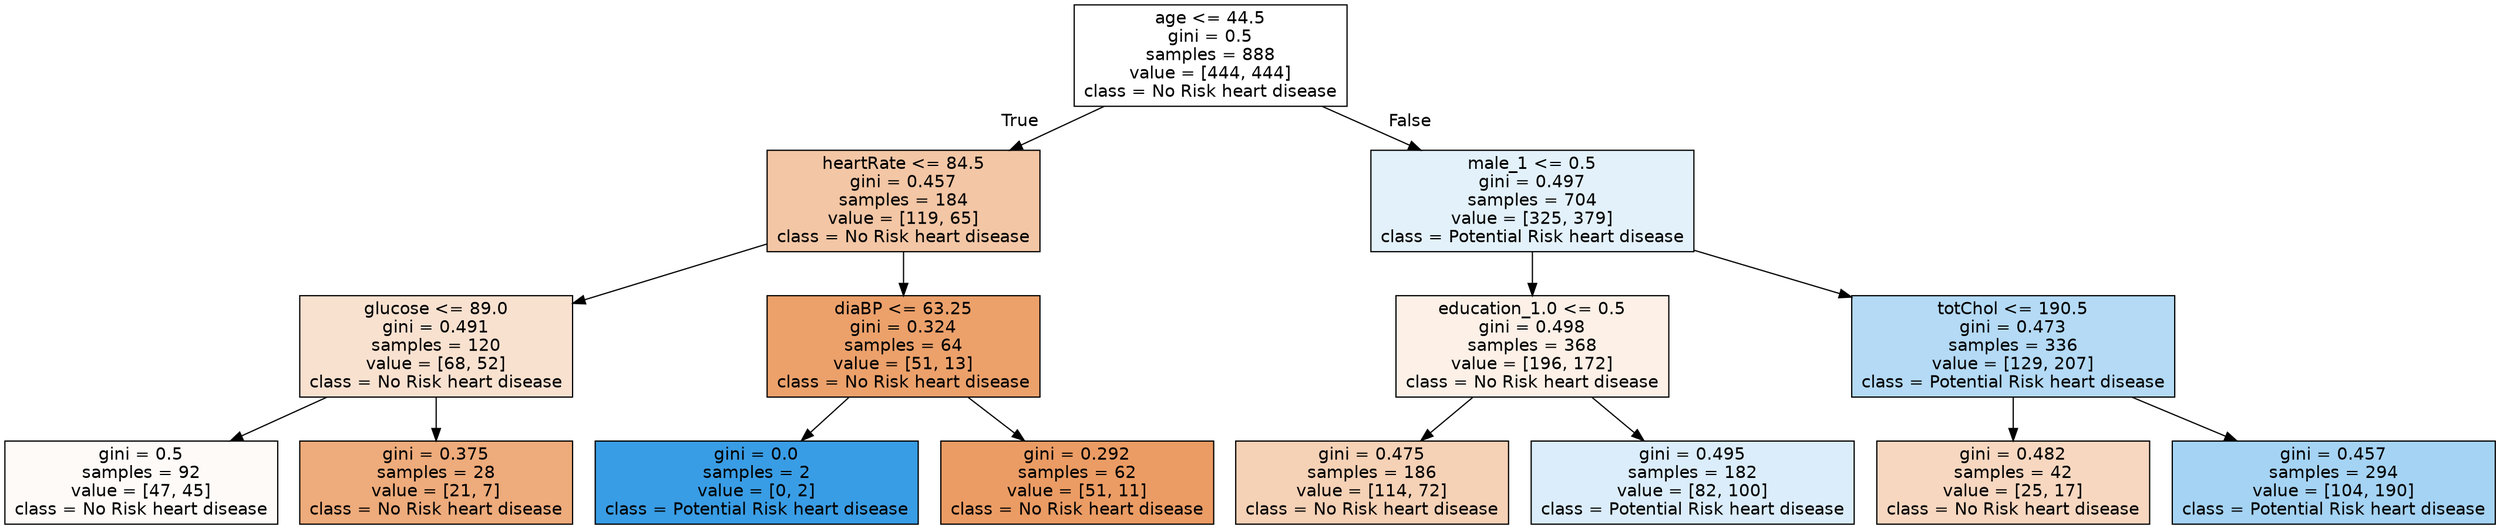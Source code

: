 digraph Tree {
node [shape=box, style="filled", color="black", fontname="helvetica"] ;
edge [fontname="helvetica"] ;
0 [label="age <= 44.5\ngini = 0.5\nsamples = 888\nvalue = [444, 444]\nclass = No Risk heart disease", fillcolor="#ffffff"] ;
1 [label="heartRate <= 84.5\ngini = 0.457\nsamples = 184\nvalue = [119, 65]\nclass = No Risk heart disease", fillcolor="#f3c6a5"] ;
0 -> 1 [labeldistance=2.5, labelangle=45, headlabel="True"] ;
2 [label="glucose <= 89.0\ngini = 0.491\nsamples = 120\nvalue = [68, 52]\nclass = No Risk heart disease", fillcolor="#f9e1d0"] ;
1 -> 2 ;
3 [label="gini = 0.5\nsamples = 92\nvalue = [47, 45]\nclass = No Risk heart disease", fillcolor="#fefaf7"] ;
2 -> 3 ;
4 [label="gini = 0.375\nsamples = 28\nvalue = [21, 7]\nclass = No Risk heart disease", fillcolor="#eeab7b"] ;
2 -> 4 ;
5 [label="diaBP <= 63.25\ngini = 0.324\nsamples = 64\nvalue = [51, 13]\nclass = No Risk heart disease", fillcolor="#eca16b"] ;
1 -> 5 ;
6 [label="gini = 0.0\nsamples = 2\nvalue = [0, 2]\nclass = Potential Risk heart disease", fillcolor="#399de5"] ;
5 -> 6 ;
7 [label="gini = 0.292\nsamples = 62\nvalue = [51, 11]\nclass = No Risk heart disease", fillcolor="#eb9c64"] ;
5 -> 7 ;
8 [label="male_1 <= 0.5\ngini = 0.497\nsamples = 704\nvalue = [325, 379]\nclass = Potential Risk heart disease", fillcolor="#e3f1fb"] ;
0 -> 8 [labeldistance=2.5, labelangle=-45, headlabel="False"] ;
9 [label="education_1.0 <= 0.5\ngini = 0.498\nsamples = 368\nvalue = [196, 172]\nclass = No Risk heart disease", fillcolor="#fcf0e7"] ;
8 -> 9 ;
10 [label="gini = 0.475\nsamples = 186\nvalue = [114, 72]\nclass = No Risk heart disease", fillcolor="#f5d1b6"] ;
9 -> 10 ;
11 [label="gini = 0.495\nsamples = 182\nvalue = [82, 100]\nclass = Potential Risk heart disease", fillcolor="#dbedfa"] ;
9 -> 11 ;
12 [label="totChol <= 190.5\ngini = 0.473\nsamples = 336\nvalue = [129, 207]\nclass = Potential Risk heart disease", fillcolor="#b4daf5"] ;
8 -> 12 ;
13 [label="gini = 0.482\nsamples = 42\nvalue = [25, 17]\nclass = No Risk heart disease", fillcolor="#f7d7c0"] ;
12 -> 13 ;
14 [label="gini = 0.457\nsamples = 294\nvalue = [104, 190]\nclass = Potential Risk heart disease", fillcolor="#a5d3f3"] ;
12 -> 14 ;
}